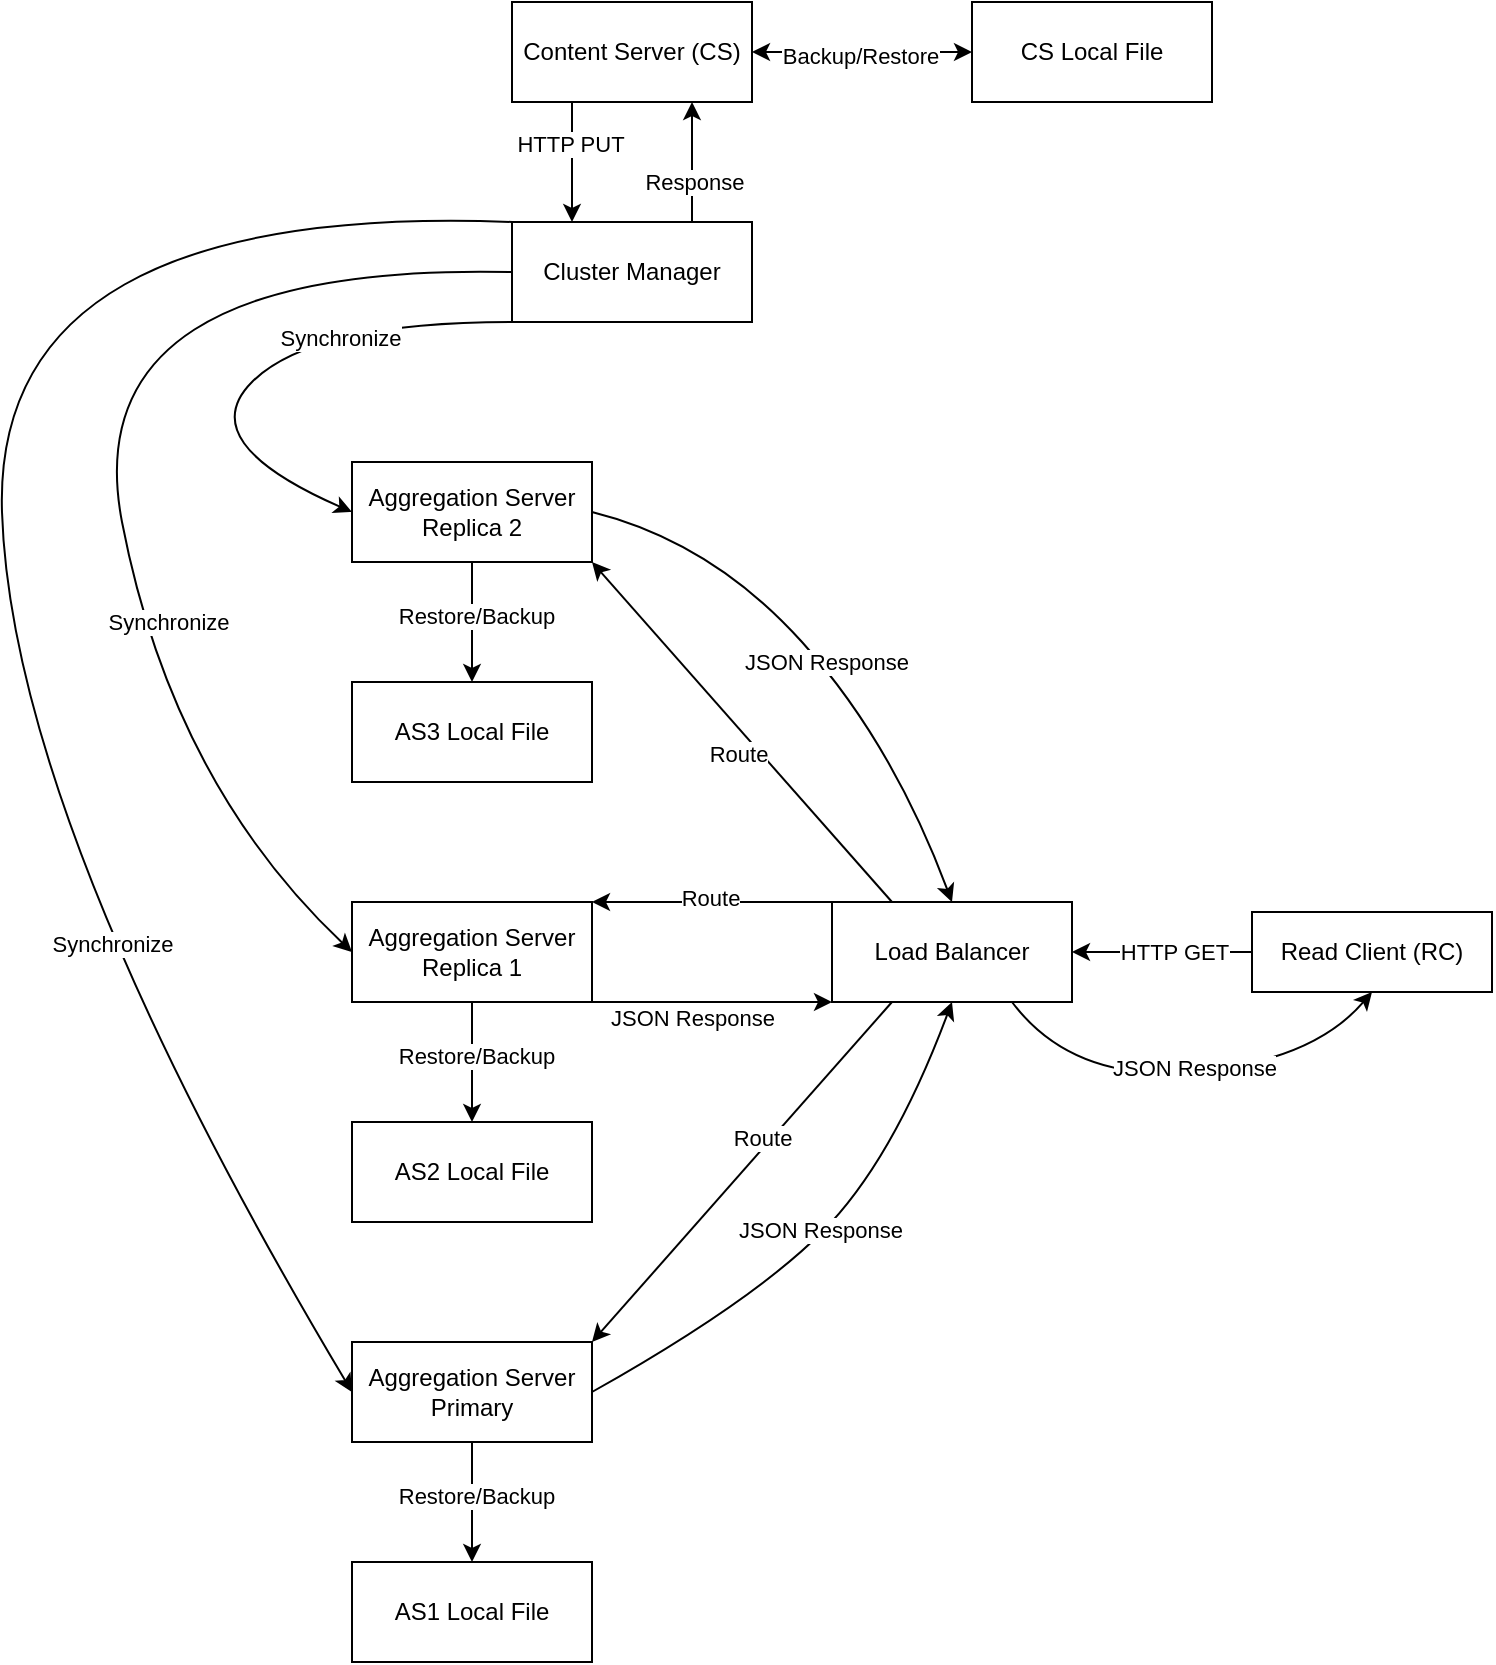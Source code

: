 <mxfile version="21.6.9" type="device">
  <diagram name="Page-1" id="YA4rrg4OVFSxFA_xDh1V">
    <mxGraphModel dx="1728" dy="925" grid="1" gridSize="10" guides="1" tooltips="1" connect="1" arrows="1" fold="1" page="1" pageScale="1" pageWidth="850" pageHeight="1100" math="0" shadow="0">
      <root>
        <mxCell id="0" />
        <mxCell id="1" parent="0" />
        <mxCell id="myy1mM1CxkkWLDyJXyVo-1" value="Content Server (CS)" style="rounded=0;whiteSpace=wrap;html=1;" parent="1" vertex="1">
          <mxGeometry x="320" y="160" width="120" height="50" as="geometry" />
        </mxCell>
        <mxCell id="myy1mM1CxkkWLDyJXyVo-2" value="Cluster Manager" style="rounded=0;whiteSpace=wrap;html=1;" parent="1" vertex="1">
          <mxGeometry x="320" y="270" width="120" height="50" as="geometry" />
        </mxCell>
        <mxCell id="myy1mM1CxkkWLDyJXyVo-3" value="Read Client (RC)" style="rounded=0;whiteSpace=wrap;html=1;" parent="1" vertex="1">
          <mxGeometry x="690" y="615" width="120" height="40" as="geometry" />
        </mxCell>
        <mxCell id="myy1mM1CxkkWLDyJXyVo-4" value="CS Local File" style="rounded=0;whiteSpace=wrap;html=1;" parent="1" vertex="1">
          <mxGeometry x="550" y="160" width="120" height="50" as="geometry" />
        </mxCell>
        <mxCell id="myy1mM1CxkkWLDyJXyVo-17" value="" style="curved=1;endArrow=classic;html=1;rounded=0;entryX=0.5;entryY=1;entryDx=0;entryDy=0;exitX=0.75;exitY=1;exitDx=0;exitDy=0;" parent="1" source="gHp_95_mHQC_-6yU2S7S-4" target="myy1mM1CxkkWLDyJXyVo-3" edge="1">
          <mxGeometry width="50" height="50" relative="1" as="geometry">
            <mxPoint x="650" y="730" as="sourcePoint" />
            <mxPoint x="810" y="745" as="targetPoint" />
            <Array as="points">
              <mxPoint x="600" y="700" />
              <mxPoint x="720" y="690" />
            </Array>
          </mxGeometry>
        </mxCell>
        <mxCell id="myy1mM1CxkkWLDyJXyVo-18" value="JSON Response" style="edgeLabel;html=1;align=center;verticalAlign=middle;resizable=0;points=[];" parent="myy1mM1CxkkWLDyJXyVo-17" vertex="1" connectable="0">
          <mxGeometry x="0.026" y="2" relative="1" as="geometry">
            <mxPoint as="offset" />
          </mxGeometry>
        </mxCell>
        <mxCell id="myy1mM1CxkkWLDyJXyVo-19" value="" style="endArrow=classic;html=1;rounded=0;exitX=0;exitY=0.5;exitDx=0;exitDy=0;entryX=1;entryY=0.5;entryDx=0;entryDy=0;" parent="1" source="myy1mM1CxkkWLDyJXyVo-3" target="gHp_95_mHQC_-6yU2S7S-4" edge="1">
          <mxGeometry width="50" height="50" relative="1" as="geometry">
            <mxPoint x="390" y="620" as="sourcePoint" />
            <mxPoint x="520" y="840" as="targetPoint" />
          </mxGeometry>
        </mxCell>
        <mxCell id="myy1mM1CxkkWLDyJXyVo-20" value="HTTP GET" style="edgeLabel;html=1;align=center;verticalAlign=middle;resizable=0;points=[];" parent="myy1mM1CxkkWLDyJXyVo-19" vertex="1" connectable="0">
          <mxGeometry x="0.013" y="-1" relative="1" as="geometry">
            <mxPoint x="6" y="1" as="offset" />
          </mxGeometry>
        </mxCell>
        <mxCell id="myy1mM1CxkkWLDyJXyVo-21" value="" style="endArrow=classic;html=1;rounded=0;entryX=0.75;entryY=1;entryDx=0;entryDy=0;exitX=0.75;exitY=0;exitDx=0;exitDy=0;" parent="1" source="myy1mM1CxkkWLDyJXyVo-2" target="myy1mM1CxkkWLDyJXyVo-1" edge="1">
          <mxGeometry width="50" height="50" relative="1" as="geometry">
            <mxPoint x="420" y="270" as="sourcePoint" />
            <mxPoint x="420" y="210" as="targetPoint" />
          </mxGeometry>
        </mxCell>
        <mxCell id="myy1mM1CxkkWLDyJXyVo-22" value="Response" style="edgeLabel;html=1;align=center;verticalAlign=middle;resizable=0;points=[];" parent="myy1mM1CxkkWLDyJXyVo-21" vertex="1" connectable="0">
          <mxGeometry x="0.013" y="-1" relative="1" as="geometry">
            <mxPoint y="10" as="offset" />
          </mxGeometry>
        </mxCell>
        <mxCell id="myy1mM1CxkkWLDyJXyVo-23" value="" style="endArrow=classic;startArrow=classic;html=1;rounded=0;exitX=1;exitY=0.5;exitDx=0;exitDy=0;entryX=0;entryY=0.5;entryDx=0;entryDy=0;" parent="1" source="myy1mM1CxkkWLDyJXyVo-1" target="myy1mM1CxkkWLDyJXyVo-4" edge="1">
          <mxGeometry width="50" height="50" relative="1" as="geometry">
            <mxPoint x="460" y="480" as="sourcePoint" />
            <mxPoint x="510" y="430" as="targetPoint" />
          </mxGeometry>
        </mxCell>
        <mxCell id="myy1mM1CxkkWLDyJXyVo-25" value="Backup/Restore" style="edgeLabel;html=1;align=center;verticalAlign=middle;resizable=0;points=[];" parent="myy1mM1CxkkWLDyJXyVo-23" vertex="1" connectable="0">
          <mxGeometry x="-0.022" y="-2" relative="1" as="geometry">
            <mxPoint as="offset" />
          </mxGeometry>
        </mxCell>
        <mxCell id="gHp_95_mHQC_-6yU2S7S-1" value="Aggregation Server Primary" style="rounded=0;whiteSpace=wrap;html=1;" vertex="1" parent="1">
          <mxGeometry x="240" y="830" width="120" height="50" as="geometry" />
        </mxCell>
        <mxCell id="gHp_95_mHQC_-6yU2S7S-2" value="Aggregation Server Replica 1" style="rounded=0;whiteSpace=wrap;html=1;" vertex="1" parent="1">
          <mxGeometry x="240" y="610" width="120" height="50" as="geometry" />
        </mxCell>
        <mxCell id="gHp_95_mHQC_-6yU2S7S-3" value="Aggregation Server Replica 2" style="rounded=0;whiteSpace=wrap;html=1;" vertex="1" parent="1">
          <mxGeometry x="240" y="390" width="120" height="50" as="geometry" />
        </mxCell>
        <mxCell id="gHp_95_mHQC_-6yU2S7S-4" value="Load Balancer" style="rounded=0;whiteSpace=wrap;html=1;" vertex="1" parent="1">
          <mxGeometry x="480" y="610" width="120" height="50" as="geometry" />
        </mxCell>
        <mxCell id="gHp_95_mHQC_-6yU2S7S-10" value="" style="endArrow=classic;html=1;rounded=0;entryX=1;entryY=1;entryDx=0;entryDy=0;exitX=0.25;exitY=0;exitDx=0;exitDy=0;" edge="1" parent="1" source="gHp_95_mHQC_-6yU2S7S-4" target="gHp_95_mHQC_-6yU2S7S-3">
          <mxGeometry width="50" height="50" relative="1" as="geometry">
            <mxPoint x="490" y="600" as="sourcePoint" />
            <mxPoint x="510" y="380" as="targetPoint" />
          </mxGeometry>
        </mxCell>
        <mxCell id="gHp_95_mHQC_-6yU2S7S-14" value="Route" style="edgeLabel;html=1;align=center;verticalAlign=middle;resizable=0;points=[];" vertex="1" connectable="0" parent="gHp_95_mHQC_-6yU2S7S-10">
          <mxGeometry x="0.015" y="2" relative="1" as="geometry">
            <mxPoint y="11" as="offset" />
          </mxGeometry>
        </mxCell>
        <mxCell id="gHp_95_mHQC_-6yU2S7S-21" value="AS3 Local File" style="rounded=0;whiteSpace=wrap;html=1;" vertex="1" parent="1">
          <mxGeometry x="240" y="500" width="120" height="50" as="geometry" />
        </mxCell>
        <mxCell id="gHp_95_mHQC_-6yU2S7S-22" value="AS2 Local File" style="rounded=0;whiteSpace=wrap;html=1;" vertex="1" parent="1">
          <mxGeometry x="240" y="720" width="120" height="50" as="geometry" />
        </mxCell>
        <mxCell id="gHp_95_mHQC_-6yU2S7S-23" value="AS1 Local File" style="rounded=0;whiteSpace=wrap;html=1;" vertex="1" parent="1">
          <mxGeometry x="240" y="940" width="120" height="50" as="geometry" />
        </mxCell>
        <mxCell id="gHp_95_mHQC_-6yU2S7S-25" value="" style="endArrow=classic;html=1;rounded=0;exitX=0;exitY=0;exitDx=0;exitDy=0;entryX=1;entryY=0;entryDx=0;entryDy=0;" edge="1" parent="1" source="gHp_95_mHQC_-6yU2S7S-4" target="gHp_95_mHQC_-6yU2S7S-2">
          <mxGeometry width="50" height="50" relative="1" as="geometry">
            <mxPoint x="480" y="620" as="sourcePoint" />
            <mxPoint x="360" y="620" as="targetPoint" />
          </mxGeometry>
        </mxCell>
        <mxCell id="gHp_95_mHQC_-6yU2S7S-26" value="Route" style="edgeLabel;html=1;align=center;verticalAlign=middle;resizable=0;points=[];" vertex="1" connectable="0" parent="gHp_95_mHQC_-6yU2S7S-25">
          <mxGeometry x="0.015" y="2" relative="1" as="geometry">
            <mxPoint y="-4" as="offset" />
          </mxGeometry>
        </mxCell>
        <mxCell id="gHp_95_mHQC_-6yU2S7S-27" value="" style="endArrow=classic;html=1;rounded=0;exitX=0.25;exitY=1;exitDx=0;exitDy=0;entryX=1;entryY=0;entryDx=0;entryDy=0;" edge="1" parent="1" source="gHp_95_mHQC_-6yU2S7S-4" target="gHp_95_mHQC_-6yU2S7S-1">
          <mxGeometry width="50" height="50" relative="1" as="geometry">
            <mxPoint x="490" y="615" as="sourcePoint" />
            <mxPoint x="400" y="750" as="targetPoint" />
          </mxGeometry>
        </mxCell>
        <mxCell id="gHp_95_mHQC_-6yU2S7S-28" value="Route" style="edgeLabel;html=1;align=center;verticalAlign=middle;resizable=0;points=[];" vertex="1" connectable="0" parent="gHp_95_mHQC_-6yU2S7S-27">
          <mxGeometry x="0.015" y="2" relative="1" as="geometry">
            <mxPoint x="9" y="-20" as="offset" />
          </mxGeometry>
        </mxCell>
        <mxCell id="gHp_95_mHQC_-6yU2S7S-29" value="" style="curved=1;endArrow=classic;html=1;rounded=0;entryX=0.5;entryY=1;entryDx=0;entryDy=0;exitX=1;exitY=0.5;exitDx=0;exitDy=0;" edge="1" parent="1" source="gHp_95_mHQC_-6yU2S7S-1" target="gHp_95_mHQC_-6yU2S7S-4">
          <mxGeometry width="50" height="50" relative="1" as="geometry">
            <mxPoint x="400" y="830" as="sourcePoint" />
            <mxPoint x="590" y="832" as="targetPoint" />
            <Array as="points">
              <mxPoint x="440" y="810" />
              <mxPoint x="510" y="740" />
            </Array>
          </mxGeometry>
        </mxCell>
        <mxCell id="gHp_95_mHQC_-6yU2S7S-30" value="JSON Response" style="edgeLabel;html=1;align=center;verticalAlign=middle;resizable=0;points=[];" vertex="1" connectable="0" parent="gHp_95_mHQC_-6yU2S7S-29">
          <mxGeometry x="0.026" y="2" relative="1" as="geometry">
            <mxPoint as="offset" />
          </mxGeometry>
        </mxCell>
        <mxCell id="gHp_95_mHQC_-6yU2S7S-31" value="" style="curved=1;endArrow=classic;html=1;rounded=0;entryX=0.5;entryY=0;entryDx=0;entryDy=0;exitX=1;exitY=0.5;exitDx=0;exitDy=0;" edge="1" parent="1" source="gHp_95_mHQC_-6yU2S7S-3" target="gHp_95_mHQC_-6yU2S7S-4">
          <mxGeometry width="50" height="50" relative="1" as="geometry">
            <mxPoint x="480" y="565" as="sourcePoint" />
            <mxPoint x="640" y="380" as="targetPoint" />
            <Array as="points">
              <mxPoint x="420" y="430" />
              <mxPoint x="510" y="530" />
            </Array>
          </mxGeometry>
        </mxCell>
        <mxCell id="gHp_95_mHQC_-6yU2S7S-32" value="JSON Response" style="edgeLabel;html=1;align=center;verticalAlign=middle;resizable=0;points=[];" vertex="1" connectable="0" parent="gHp_95_mHQC_-6yU2S7S-31">
          <mxGeometry x="0.026" y="2" relative="1" as="geometry">
            <mxPoint as="offset" />
          </mxGeometry>
        </mxCell>
        <mxCell id="gHp_95_mHQC_-6yU2S7S-33" value="" style="endArrow=classic;html=1;rounded=0;exitX=1;exitY=1;exitDx=0;exitDy=0;entryX=0;entryY=1;entryDx=0;entryDy=0;" edge="1" parent="1" source="gHp_95_mHQC_-6yU2S7S-2" target="gHp_95_mHQC_-6yU2S7S-4">
          <mxGeometry width="50" height="50" relative="1" as="geometry">
            <mxPoint x="490" y="610" as="sourcePoint" />
            <mxPoint x="370" y="605" as="targetPoint" />
          </mxGeometry>
        </mxCell>
        <mxCell id="gHp_95_mHQC_-6yU2S7S-34" value="JSON Response" style="edgeLabel;html=1;align=center;verticalAlign=middle;resizable=0;points=[];" vertex="1" connectable="0" parent="gHp_95_mHQC_-6yU2S7S-33">
          <mxGeometry x="0.015" y="2" relative="1" as="geometry">
            <mxPoint x="-11" y="10" as="offset" />
          </mxGeometry>
        </mxCell>
        <mxCell id="gHp_95_mHQC_-6yU2S7S-37" value="" style="endArrow=classic;html=1;rounded=0;exitX=0.5;exitY=1;exitDx=0;exitDy=0;entryX=0.5;entryY=0;entryDx=0;entryDy=0;" edge="1" parent="1" source="gHp_95_mHQC_-6yU2S7S-3" target="gHp_95_mHQC_-6yU2S7S-21">
          <mxGeometry width="50" height="50" relative="1" as="geometry">
            <mxPoint x="300" y="690" as="sourcePoint" />
            <mxPoint x="350" y="640" as="targetPoint" />
          </mxGeometry>
        </mxCell>
        <mxCell id="gHp_95_mHQC_-6yU2S7S-38" value="Restore/Backup" style="edgeLabel;html=1;align=center;verticalAlign=middle;resizable=0;points=[];" vertex="1" connectable="0" parent="gHp_95_mHQC_-6yU2S7S-37">
          <mxGeometry x="-0.105" y="2" relative="1" as="geometry">
            <mxPoint as="offset" />
          </mxGeometry>
        </mxCell>
        <mxCell id="gHp_95_mHQC_-6yU2S7S-42" value="" style="endArrow=classic;html=1;rounded=0;exitX=0.5;exitY=1;exitDx=0;exitDy=0;entryX=0.5;entryY=0;entryDx=0;entryDy=0;" edge="1" parent="1" source="gHp_95_mHQC_-6yU2S7S-2" target="gHp_95_mHQC_-6yU2S7S-22">
          <mxGeometry width="50" height="50" relative="1" as="geometry">
            <mxPoint x="340" y="680" as="sourcePoint" />
            <mxPoint x="340" y="700" as="targetPoint" />
          </mxGeometry>
        </mxCell>
        <mxCell id="gHp_95_mHQC_-6yU2S7S-43" value="Restore/Backup" style="edgeLabel;html=1;align=center;verticalAlign=middle;resizable=0;points=[];" vertex="1" connectable="0" parent="gHp_95_mHQC_-6yU2S7S-42">
          <mxGeometry x="-0.105" y="2" relative="1" as="geometry">
            <mxPoint as="offset" />
          </mxGeometry>
        </mxCell>
        <mxCell id="gHp_95_mHQC_-6yU2S7S-46" value="" style="endArrow=classic;html=1;rounded=0;exitX=0.5;exitY=1;exitDx=0;exitDy=0;entryX=0.5;entryY=0;entryDx=0;entryDy=0;" edge="1" parent="1" source="gHp_95_mHQC_-6yU2S7S-1" target="gHp_95_mHQC_-6yU2S7S-23">
          <mxGeometry width="50" height="50" relative="1" as="geometry">
            <mxPoint x="340" y="900" as="sourcePoint" />
            <mxPoint x="280" y="920" as="targetPoint" />
          </mxGeometry>
        </mxCell>
        <mxCell id="gHp_95_mHQC_-6yU2S7S-47" value="Restore/Backup" style="edgeLabel;html=1;align=center;verticalAlign=middle;resizable=0;points=[];" vertex="1" connectable="0" parent="gHp_95_mHQC_-6yU2S7S-46">
          <mxGeometry x="-0.105" y="2" relative="1" as="geometry">
            <mxPoint as="offset" />
          </mxGeometry>
        </mxCell>
        <mxCell id="gHp_95_mHQC_-6yU2S7S-49" value="" style="endArrow=classic;html=1;rounded=0;exitX=0.25;exitY=1;exitDx=0;exitDy=0;entryX=0.25;entryY=0;entryDx=0;entryDy=0;" edge="1" parent="1" source="myy1mM1CxkkWLDyJXyVo-1" target="myy1mM1CxkkWLDyJXyVo-2">
          <mxGeometry width="50" height="50" relative="1" as="geometry">
            <mxPoint x="340" y="270" as="sourcePoint" />
            <mxPoint x="380" y="250" as="targetPoint" />
          </mxGeometry>
        </mxCell>
        <mxCell id="gHp_95_mHQC_-6yU2S7S-50" value="HTTP PUT" style="edgeLabel;html=1;align=center;verticalAlign=middle;resizable=0;points=[];" vertex="1" connectable="0" parent="gHp_95_mHQC_-6yU2S7S-49">
          <mxGeometry x="0.013" y="-1" relative="1" as="geometry">
            <mxPoint y="-10" as="offset" />
          </mxGeometry>
        </mxCell>
        <mxCell id="gHp_95_mHQC_-6yU2S7S-51" value="" style="curved=1;endArrow=classic;html=1;rounded=0;exitX=0;exitY=1;exitDx=0;exitDy=0;entryX=0;entryY=0.5;entryDx=0;entryDy=0;" edge="1" parent="1" source="myy1mM1CxkkWLDyJXyVo-2" target="gHp_95_mHQC_-6yU2S7S-3">
          <mxGeometry width="50" height="50" relative="1" as="geometry">
            <mxPoint x="300" y="320" as="sourcePoint" />
            <mxPoint x="230" y="420" as="targetPoint" />
            <Array as="points">
              <mxPoint x="220" y="320" />
              <mxPoint x="160" y="380" />
            </Array>
          </mxGeometry>
        </mxCell>
        <mxCell id="gHp_95_mHQC_-6yU2S7S-52" value="Synchronize" style="edgeLabel;html=1;align=center;verticalAlign=middle;resizable=0;points=[];" vertex="1" connectable="0" parent="gHp_95_mHQC_-6yU2S7S-51">
          <mxGeometry x="-0.364" y="8" relative="1" as="geometry">
            <mxPoint as="offset" />
          </mxGeometry>
        </mxCell>
        <mxCell id="gHp_95_mHQC_-6yU2S7S-53" value="" style="curved=1;endArrow=classic;html=1;rounded=0;exitX=0;exitY=0.5;exitDx=0;exitDy=0;entryX=0;entryY=0.5;entryDx=0;entryDy=0;" edge="1" parent="1" source="myy1mM1CxkkWLDyJXyVo-2" target="gHp_95_mHQC_-6yU2S7S-2">
          <mxGeometry width="50" height="50" relative="1" as="geometry">
            <mxPoint x="240" y="290" as="sourcePoint" />
            <mxPoint x="160" y="385" as="targetPoint" />
            <Array as="points">
              <mxPoint x="100" y="290" />
              <mxPoint x="150" y="550" />
            </Array>
          </mxGeometry>
        </mxCell>
        <mxCell id="gHp_95_mHQC_-6yU2S7S-54" value="Synchronize" style="edgeLabel;html=1;align=center;verticalAlign=middle;resizable=0;points=[];" vertex="1" connectable="0" parent="gHp_95_mHQC_-6yU2S7S-53">
          <mxGeometry x="-0.364" y="8" relative="1" as="geometry">
            <mxPoint x="21" y="171" as="offset" />
          </mxGeometry>
        </mxCell>
        <mxCell id="gHp_95_mHQC_-6yU2S7S-55" value="" style="curved=1;endArrow=classic;html=1;rounded=0;exitX=0;exitY=0;exitDx=0;exitDy=0;entryX=0;entryY=0.5;entryDx=0;entryDy=0;" edge="1" parent="1" source="myy1mM1CxkkWLDyJXyVo-2" target="gHp_95_mHQC_-6yU2S7S-1">
          <mxGeometry width="50" height="50" relative="1" as="geometry">
            <mxPoint x="330" y="305" as="sourcePoint" />
            <mxPoint x="250" y="645" as="targetPoint" />
            <Array as="points">
              <mxPoint x="60" y="260" />
              <mxPoint x="70" y="570" />
            </Array>
          </mxGeometry>
        </mxCell>
        <mxCell id="gHp_95_mHQC_-6yU2S7S-56" value="Synchronize" style="edgeLabel;html=1;align=center;verticalAlign=middle;resizable=0;points=[];" vertex="1" connectable="0" parent="gHp_95_mHQC_-6yU2S7S-55">
          <mxGeometry x="-0.364" y="8" relative="1" as="geometry">
            <mxPoint x="51" y="344" as="offset" />
          </mxGeometry>
        </mxCell>
      </root>
    </mxGraphModel>
  </diagram>
</mxfile>
